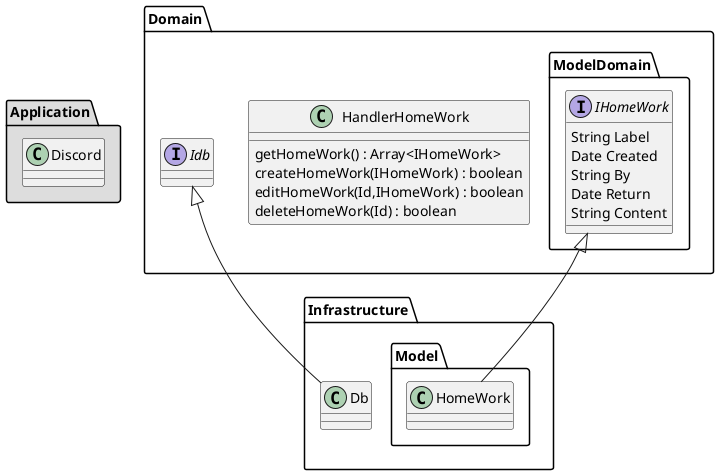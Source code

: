 @startuml

package "Application" #DDDDDD {
  class Discord
}

package "Domain" {
  package ModelDomain{
    interface IHomeWork{
      String Label
      Date Created
      String By
      Date Return
      String Content
    }
  }
  class HandlerHomeWork{
    getHomeWork() : Array<IHomeWork>
    createHomeWork(IHomeWork) : boolean
    editHomeWork(Id,IHomeWork) : boolean
    deleteHomeWork(Id) : boolean
  }
  interface Idb
}

package "Infrastructure"{
  class Db
  package "Model"{
    class HomeWork
  }
}

IHomeWork <|-- HomeWork
Idb <|-- Db

@enduml
